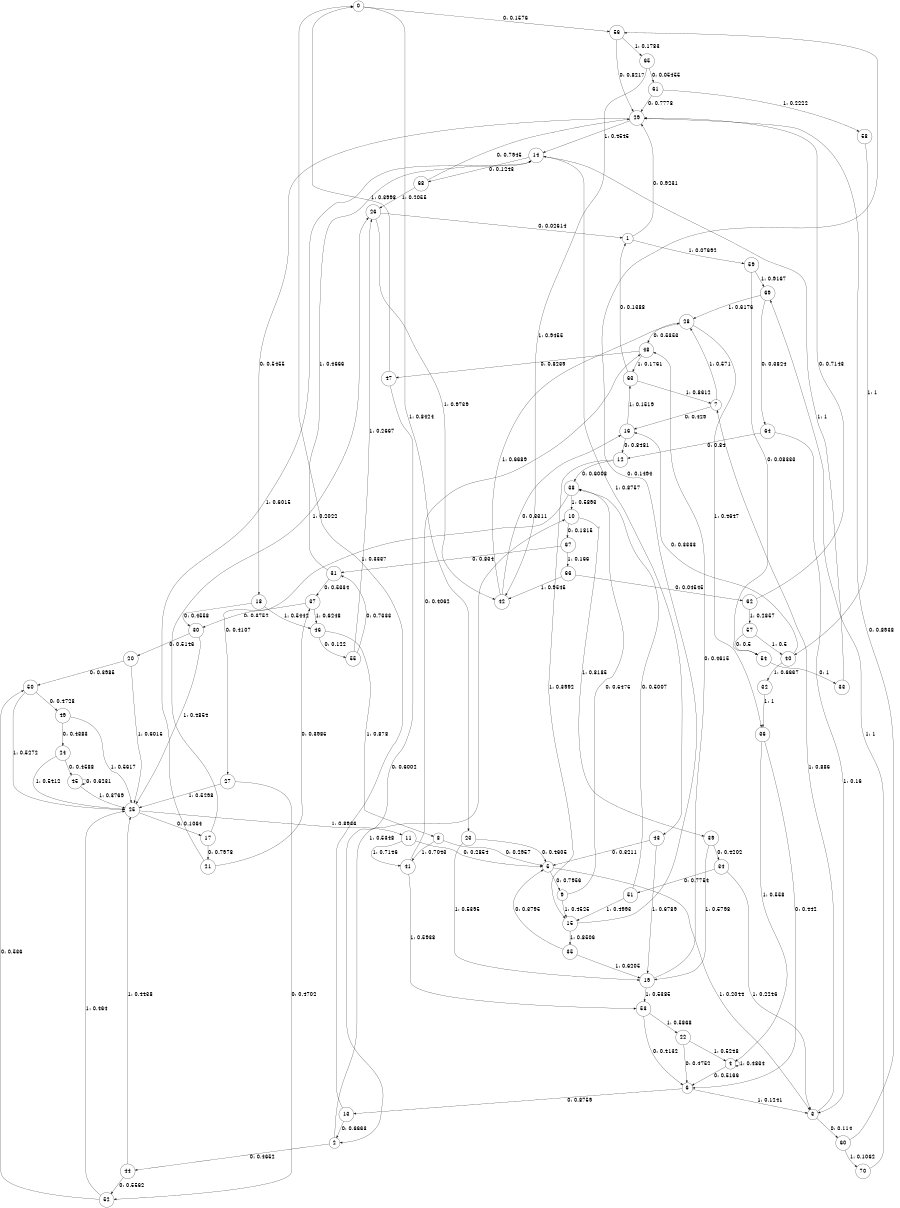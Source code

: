 digraph "ch23randomL9" {
size = "6,8.5";
ratio = "fill";
node [shape = circle];
node [fontsize = 24];
edge [fontsize = 24];
0 -> 56 [label = "0: 0.1576   "];
0 -> 23 [label = "1: 0.8424   "];
1 -> 29 [label = "0: 0.9231   "];
1 -> 59 [label = "1: 0.07692  "];
2 -> 44 [label = "0: 0.4652   "];
2 -> 10 [label = "1: 0.5348   "];
3 -> 60 [label = "0: 0.114    "];
3 -> 7 [label = "1: 0.886    "];
4 -> 6 [label = "0: 0.5166   "];
4 -> 4 [label = "1: 0.4834   "];
5 -> 9 [label = "0: 0.7956   "];
5 -> 3 [label = "1: 0.2044   "];
6 -> 13 [label = "0: 0.8759   "];
6 -> 3 [label = "1: 0.1241   "];
7 -> 16 [label = "0: 0.429    "];
7 -> 28 [label = "1: 0.571    "];
8 -> 5 [label = "0: 0.2957   "];
8 -> 41 [label = "1: 0.7043   "];
9 -> 38 [label = "0: 0.5475   "];
9 -> 15 [label = "1: 0.4525   "];
10 -> 67 [label = "0: 0.1815   "];
10 -> 39 [label = "1: 0.8185   "];
11 -> 5 [label = "0: 0.2854   "];
11 -> 41 [label = "1: 0.7146   "];
12 -> 38 [label = "0: 0.6008   "];
12 -> 15 [label = "1: 0.3992   "];
13 -> 2 [label = "0: 0.6663   "];
13 -> 0 [label = "1: 0.3337   "];
14 -> 68 [label = "0: 0.1243   "];
14 -> 43 [label = "1: 0.8757   "];
15 -> 56 [label = "0: 0.1494   "];
15 -> 35 [label = "1: 0.8506   "];
16 -> 12 [label = "0: 0.8481   "];
16 -> 63 [label = "1: 0.1519   "];
17 -> 21 [label = "0: 0.7978   "];
17 -> 26 [label = "1: 0.2022   "];
18 -> 30 [label = "0: 0.4558   "];
18 -> 46 [label = "1: 0.5442   "];
19 -> 48 [label = "0: 0.4615   "];
19 -> 53 [label = "1: 0.5385   "];
20 -> 50 [label = "0: 0.3985   "];
20 -> 25 [label = "1: 0.6015   "];
21 -> 37 [label = "0: 0.3985   "];
21 -> 14 [label = "1: 0.6015   "];
22 -> 6 [label = "0: 0.4752   "];
22 -> 4 [label = "1: 0.5248   "];
23 -> 5 [label = "0: 0.4605   "];
23 -> 19 [label = "1: 0.5395   "];
24 -> 45 [label = "0: 0.4588   "];
24 -> 25 [label = "1: 0.5412   "];
25 -> 17 [label = "0: 0.1064   "];
25 -> 11 [label = "1: 0.8936   "];
26 -> 1 [label = "0: 0.02614  "];
26 -> 42 [label = "1: 0.9739   "];
27 -> 52 [label = "0: 0.4702   "];
27 -> 25 [label = "1: 0.5298   "];
28 -> 48 [label = "0: 0.5353   "];
28 -> 36 [label = "1: 0.4647   "];
29 -> 18 [label = "0: 0.5455   "];
29 -> 14 [label = "1: 0.4545   "];
30 -> 20 [label = "0: 0.5146   "];
30 -> 25 [label = "1: 0.4854   "];
31 -> 37 [label = "0: 0.5334   "];
31 -> 14 [label = "1: 0.4666   "];
32 -> 36 [label = "1: 1        "];
33 -> 14 [label = "1: 1        "];
34 -> 51 [label = "0: 0.7754   "];
34 -> 3 [label = "1: 0.2246   "];
35 -> 5 [label = "0: 0.3795   "];
35 -> 19 [label = "1: 0.6205   "];
36 -> 6 [label = "0: 0.442    "];
36 -> 4 [label = "1: 0.558    "];
37 -> 30 [label = "0: 0.3752   "];
37 -> 46 [label = "1: 0.6248   "];
38 -> 27 [label = "0: 0.4107   "];
38 -> 10 [label = "1: 0.5893   "];
39 -> 34 [label = "0: 0.4202   "];
39 -> 19 [label = "1: 0.5798   "];
40 -> 16 [label = "0: 0.3333   "];
40 -> 32 [label = "1: 0.6667   "];
41 -> 48 [label = "0: 0.4062   "];
41 -> 53 [label = "1: 0.5938   "];
42 -> 16 [label = "0: 0.3311   "];
42 -> 28 [label = "1: 0.6689   "];
43 -> 5 [label = "0: 0.3211   "];
43 -> 19 [label = "1: 0.6789   "];
44 -> 52 [label = "0: 0.5562   "];
44 -> 25 [label = "1: 0.4438   "];
45 -> 45 [label = "0: 0.6231   "];
45 -> 25 [label = "1: 0.3769   "];
46 -> 55 [label = "0: 0.122    "];
46 -> 8 [label = "1: 0.878    "];
47 -> 2 [label = "0: 0.6002   "];
47 -> 0 [label = "1: 0.3998   "];
48 -> 47 [label = "0: 0.8239   "];
48 -> 63 [label = "1: 0.1761   "];
49 -> 24 [label = "0: 0.4383   "];
49 -> 25 [label = "1: 0.5617   "];
50 -> 49 [label = "0: 0.4728   "];
50 -> 25 [label = "1: 0.5272   "];
51 -> 38 [label = "0: 0.5007   "];
51 -> 15 [label = "1: 0.4993   "];
52 -> 50 [label = "0: 0.536    "];
52 -> 25 [label = "1: 0.464    "];
53 -> 6 [label = "0: 0.4132   "];
53 -> 22 [label = "1: 0.5868   "];
54 -> 33 [label = "0: 1        "];
55 -> 31 [label = "0: 0.7333   "];
55 -> 26 [label = "1: 0.2667   "];
56 -> 29 [label = "0: 0.8217   "];
56 -> 65 [label = "1: 0.1783   "];
57 -> 54 [label = "0: 0.5      "];
57 -> 40 [label = "1: 0.5      "];
58 -> 40 [label = "1: 1        "];
59 -> 54 [label = "0: 0.08333  "];
59 -> 69 [label = "1: 0.9167   "];
60 -> 29 [label = "0: 0.8938   "];
60 -> 70 [label = "1: 0.1062   "];
61 -> 29 [label = "0: 0.7778   "];
61 -> 58 [label = "1: 0.2222   "];
62 -> 29 [label = "0: 0.7143   "];
62 -> 57 [label = "1: 0.2857   "];
63 -> 1 [label = "0: 0.1388   "];
63 -> 7 [label = "1: 0.8612   "];
64 -> 12 [label = "0: 0.84     "];
64 -> 3 [label = "1: 0.16     "];
65 -> 61 [label = "0: 0.05455  "];
65 -> 42 [label = "1: 0.9455   "];
66 -> 62 [label = "0: 0.04545  "];
66 -> 42 [label = "1: 0.9545   "];
67 -> 31 [label = "0: 0.834    "];
67 -> 66 [label = "1: 0.166    "];
68 -> 29 [label = "0: 0.7945   "];
68 -> 26 [label = "1: 0.2055   "];
69 -> 64 [label = "0: 0.3824   "];
69 -> 28 [label = "1: 0.6176   "];
70 -> 69 [label = "1: 1        "];
}